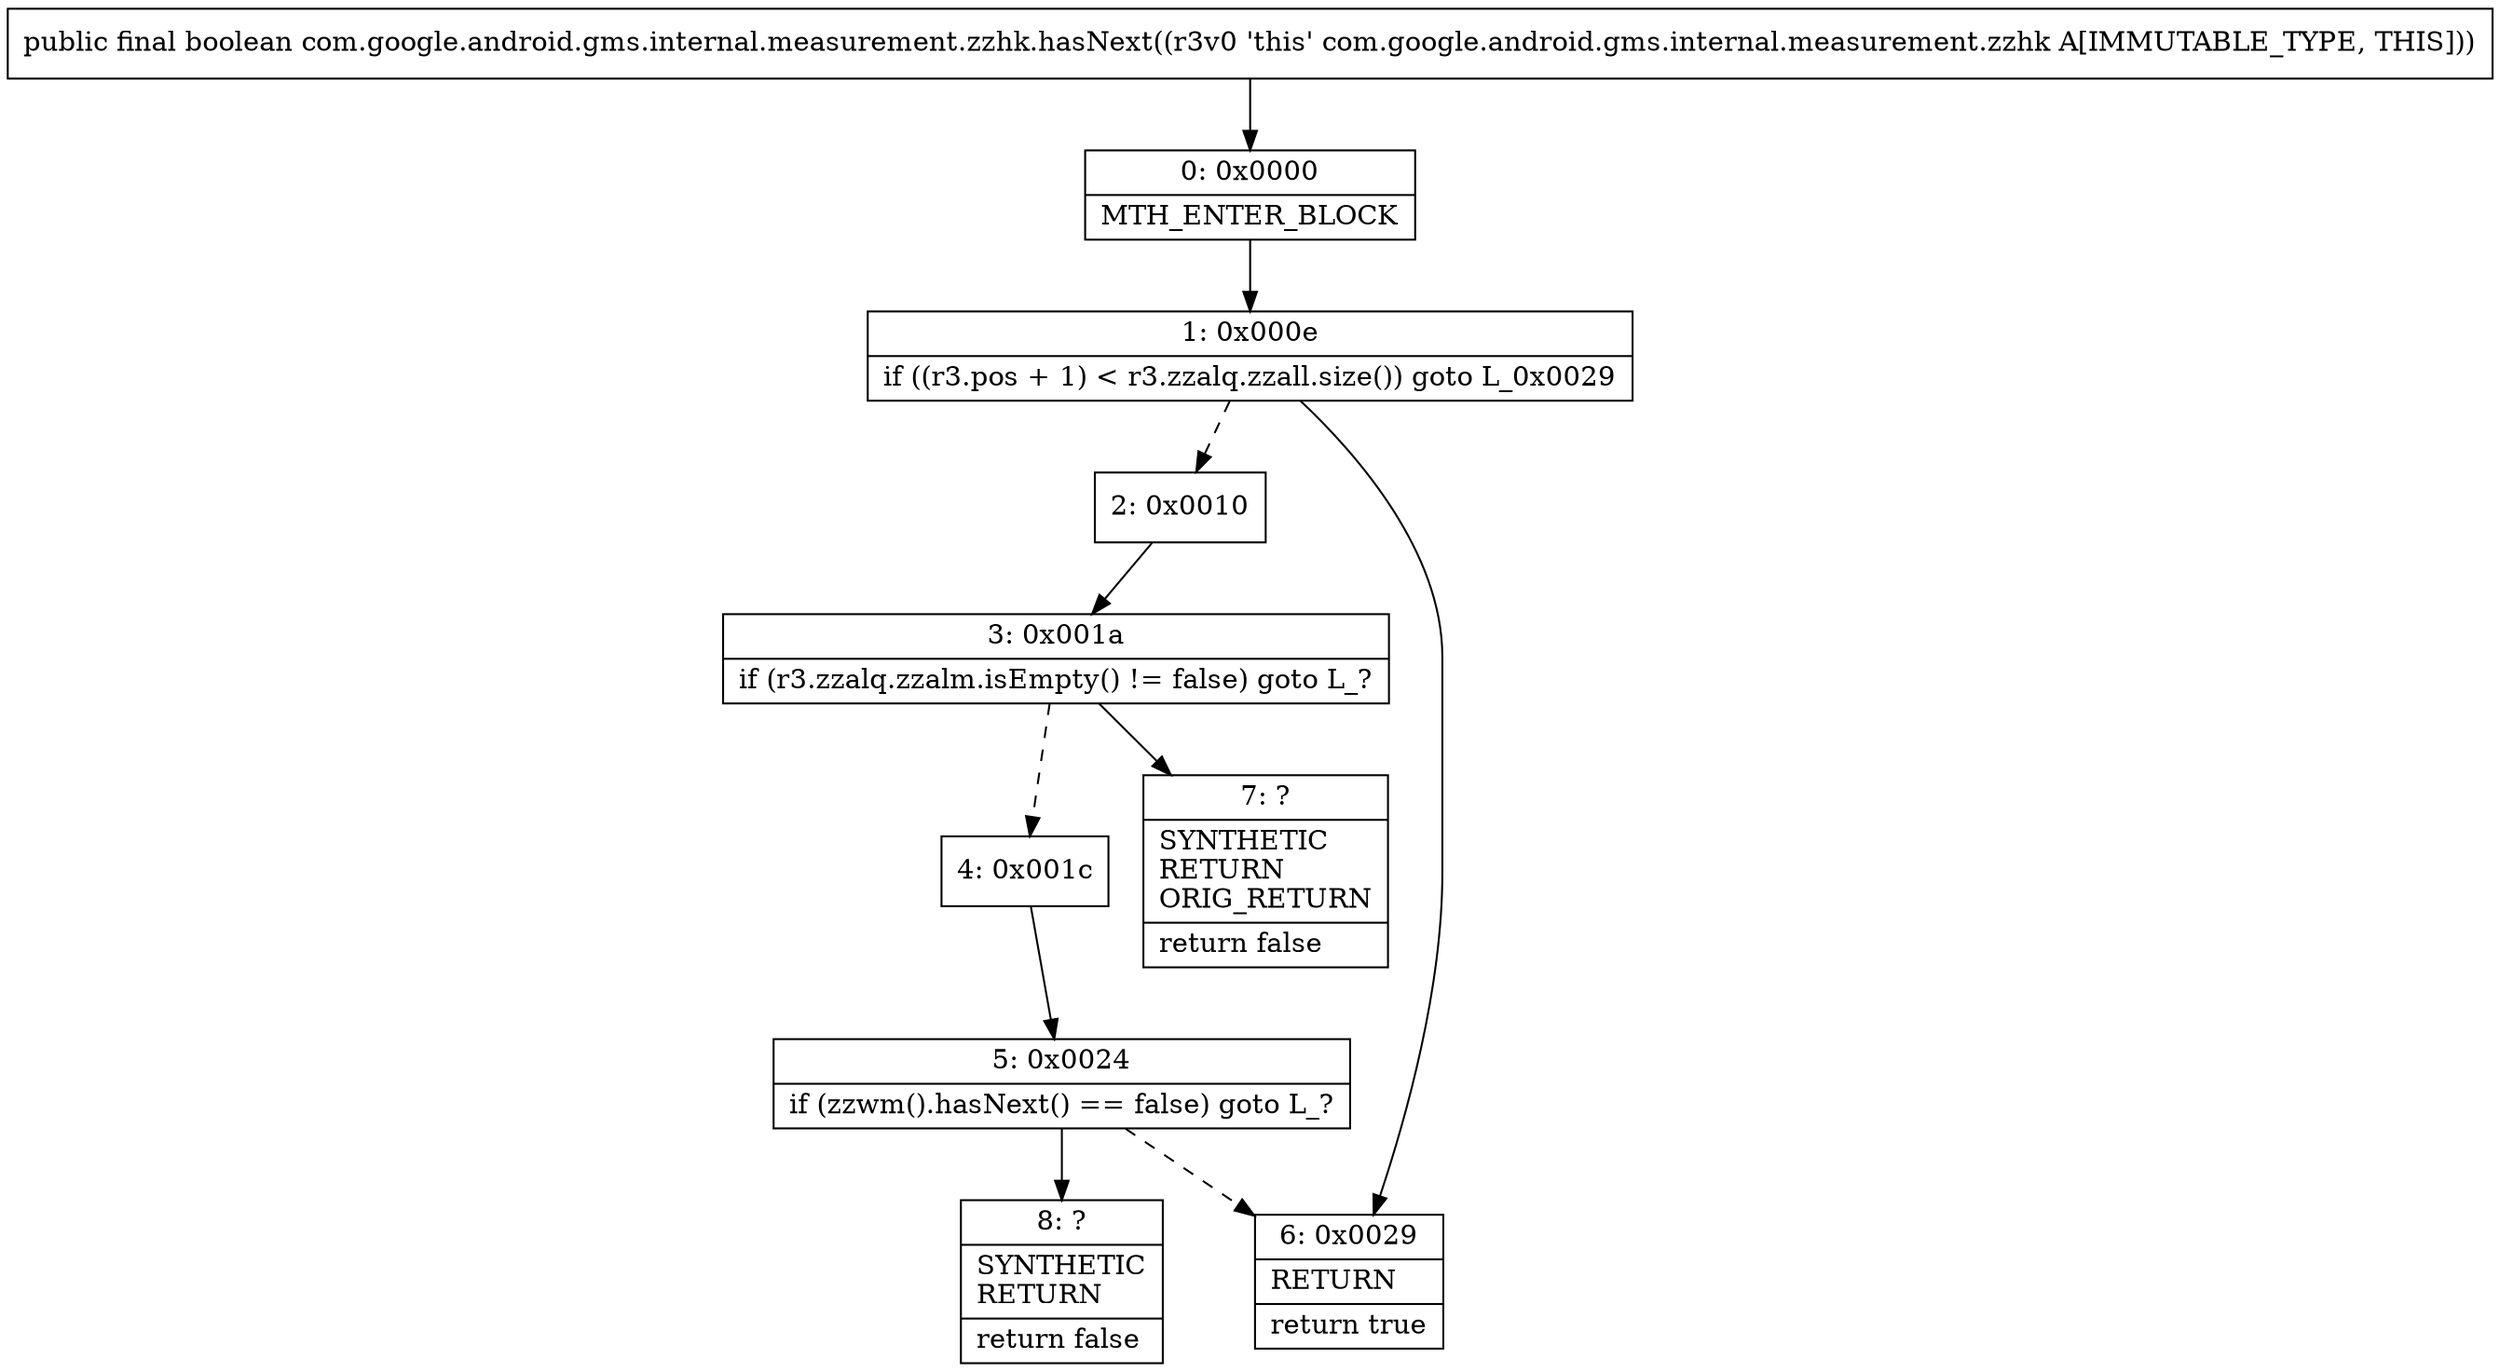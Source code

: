 digraph "CFG forcom.google.android.gms.internal.measurement.zzhk.hasNext()Z" {
Node_0 [shape=record,label="{0\:\ 0x0000|MTH_ENTER_BLOCK\l}"];
Node_1 [shape=record,label="{1\:\ 0x000e|if ((r3.pos + 1) \< r3.zzalq.zzall.size()) goto L_0x0029\l}"];
Node_2 [shape=record,label="{2\:\ 0x0010}"];
Node_3 [shape=record,label="{3\:\ 0x001a|if (r3.zzalq.zzalm.isEmpty() != false) goto L_?\l}"];
Node_4 [shape=record,label="{4\:\ 0x001c}"];
Node_5 [shape=record,label="{5\:\ 0x0024|if (zzwm().hasNext() == false) goto L_?\l}"];
Node_6 [shape=record,label="{6\:\ 0x0029|RETURN\l|return true\l}"];
Node_7 [shape=record,label="{7\:\ ?|SYNTHETIC\lRETURN\lORIG_RETURN\l|return false\l}"];
Node_8 [shape=record,label="{8\:\ ?|SYNTHETIC\lRETURN\l|return false\l}"];
MethodNode[shape=record,label="{public final boolean com.google.android.gms.internal.measurement.zzhk.hasNext((r3v0 'this' com.google.android.gms.internal.measurement.zzhk A[IMMUTABLE_TYPE, THIS])) }"];
MethodNode -> Node_0;
Node_0 -> Node_1;
Node_1 -> Node_2[style=dashed];
Node_1 -> Node_6;
Node_2 -> Node_3;
Node_3 -> Node_4[style=dashed];
Node_3 -> Node_7;
Node_4 -> Node_5;
Node_5 -> Node_6[style=dashed];
Node_5 -> Node_8;
}

